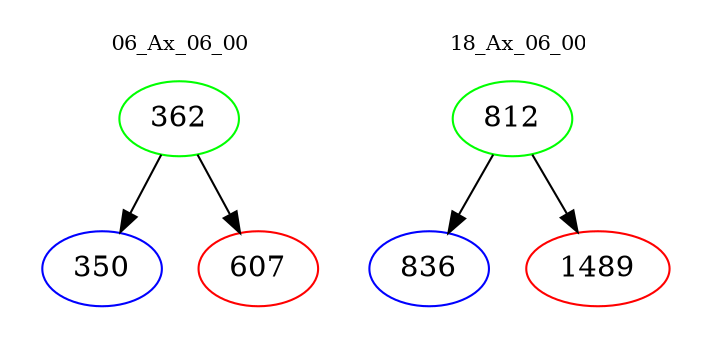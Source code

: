 digraph{
subgraph cluster_0 {
color = white
label = "06_Ax_06_00";
fontsize=10;
T0_362 [label="362", color="green"]
T0_362 -> T0_350 [color="black"]
T0_350 [label="350", color="blue"]
T0_362 -> T0_607 [color="black"]
T0_607 [label="607", color="red"]
}
subgraph cluster_1 {
color = white
label = "18_Ax_06_00";
fontsize=10;
T1_812 [label="812", color="green"]
T1_812 -> T1_836 [color="black"]
T1_836 [label="836", color="blue"]
T1_812 -> T1_1489 [color="black"]
T1_1489 [label="1489", color="red"]
}
}
